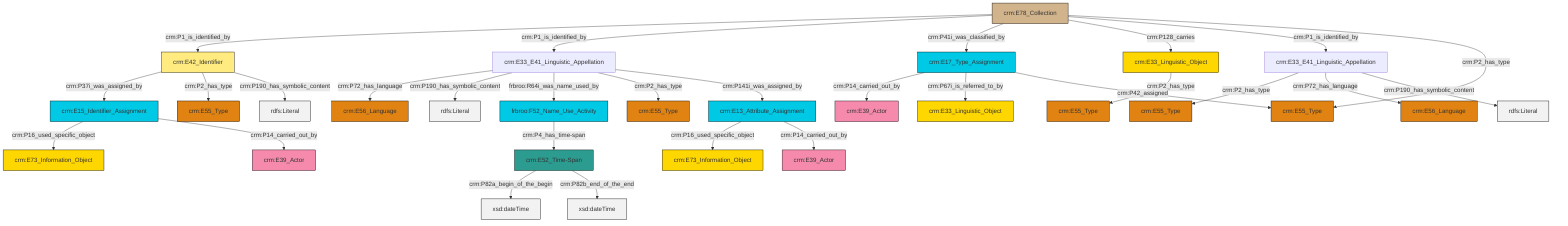 graph TD
classDef Literal fill:#f2f2f2,stroke:#000000;
classDef CRM_Entity fill:#FFFFFF,stroke:#000000;
classDef Temporal_Entity fill:#00C9E6, stroke:#000000;
classDef Type fill:#E18312, stroke:#000000;
classDef Time-Span fill:#2C9C91, stroke:#000000;
classDef Appellation fill:#FFEB7F, stroke:#000000;
classDef Place fill:#008836, stroke:#000000;
classDef Persistent_Item fill:#B266B2, stroke:#000000;
classDef Conceptual_Object fill:#FFD700, stroke:#000000;
classDef Physical_Thing fill:#D2B48C, stroke:#000000;
classDef Actor fill:#f58aad, stroke:#000000;
classDef PC_Classes fill:#4ce600, stroke:#000000;
classDef Multi fill:#cccccc,stroke:#000000;

2["crm:E78_Collection"]:::Physical_Thing -->|crm:P1_is_identified_by| 3["crm:E42_Identifier"]:::Appellation
2["crm:E78_Collection"]:::Physical_Thing -->|crm:P1_is_identified_by| 4["crm:E33_E41_Linguistic_Appellation"]:::Default
5["crm:E52_Time-Span"]:::Time-Span -->|crm:P82a_begin_of_the_begin| 6[xsd:dateTime]:::Literal
7["crm:E17_Type_Assignment"]:::Temporal_Entity -->|crm:P14_carried_out_by| 8["crm:E39_Actor"]:::Actor
11["crm:E15_Identifier_Assignment"]:::Temporal_Entity -->|crm:P16_used_specific_object| 9["crm:E73_Information_Object"]:::Conceptual_Object
2["crm:E78_Collection"]:::Physical_Thing -->|crm:P41i_was_classified_by| 7["crm:E17_Type_Assignment"]:::Temporal_Entity
3["crm:E42_Identifier"]:::Appellation -->|crm:P37i_was_assigned_by| 11["crm:E15_Identifier_Assignment"]:::Temporal_Entity
3["crm:E42_Identifier"]:::Appellation -->|crm:P2_has_type| 20["crm:E55_Type"]:::Type
23["crm:E13_Attribute_Assignment"]:::Temporal_Entity -->|crm:P16_used_specific_object| 24["crm:E73_Information_Object"]:::Conceptual_Object
4["crm:E33_E41_Linguistic_Appellation"]:::Default -->|crm:P72_has_language| 25["crm:E56_Language"]:::Type
27["crm:E33_Linguistic_Object"]:::Conceptual_Object -->|crm:P2_has_type| 16["crm:E55_Type"]:::Type
7["crm:E17_Type_Assignment"]:::Temporal_Entity -->|crm:P67i_is_referred_to_by| 28["crm:E33_Linguistic_Object"]:::Conceptual_Object
4["crm:E33_E41_Linguistic_Appellation"]:::Default -->|crm:P190_has_symbolic_content| 29[rdfs:Literal]:::Literal
2["crm:E78_Collection"]:::Physical_Thing -->|crm:P128_carries| 27["crm:E33_Linguistic_Object"]:::Conceptual_Object
2["crm:E78_Collection"]:::Physical_Thing -->|crm:P1_is_identified_by| 32["crm:E33_E41_Linguistic_Appellation"]:::Default
32["crm:E33_E41_Linguistic_Appellation"]:::Default -->|crm:P2_has_type| 0["crm:E55_Type"]:::Type
23["crm:E13_Attribute_Assignment"]:::Temporal_Entity -->|crm:P14_carried_out_by| 18["crm:E39_Actor"]:::Actor
32["crm:E33_E41_Linguistic_Appellation"]:::Default -->|crm:P72_has_language| 34["crm:E56_Language"]:::Type
2["crm:E78_Collection"]:::Physical_Thing -->|crm:P2_has_type| 12["crm:E55_Type"]:::Type
4["crm:E33_E41_Linguistic_Appellation"]:::Default -->|frbroo:R64i_was_name_used_by| 21["frbroo:F52_Name_Use_Activity"]:::Temporal_Entity
4["crm:E33_E41_Linguistic_Appellation"]:::Default -->|crm:P2_has_type| 38["crm:E55_Type"]:::Type
21["frbroo:F52_Name_Use_Activity"]:::Temporal_Entity -->|crm:P4_has_time-span| 5["crm:E52_Time-Span"]:::Time-Span
7["crm:E17_Type_Assignment"]:::Temporal_Entity -->|crm:P42_assigned| 12["crm:E55_Type"]:::Type
4["crm:E33_E41_Linguistic_Appellation"]:::Default -->|crm:P141i_was_assigned_by| 23["crm:E13_Attribute_Assignment"]:::Temporal_Entity
3["crm:E42_Identifier"]:::Appellation -->|crm:P190_has_symbolic_content| 45[rdfs:Literal]:::Literal
32["crm:E33_E41_Linguistic_Appellation"]:::Default -->|crm:P190_has_symbolic_content| 48[rdfs:Literal]:::Literal
5["crm:E52_Time-Span"]:::Time-Span -->|crm:P82b_end_of_the_end| 50[xsd:dateTime]:::Literal
11["crm:E15_Identifier_Assignment"]:::Temporal_Entity -->|crm:P14_carried_out_by| 41["crm:E39_Actor"]:::Actor